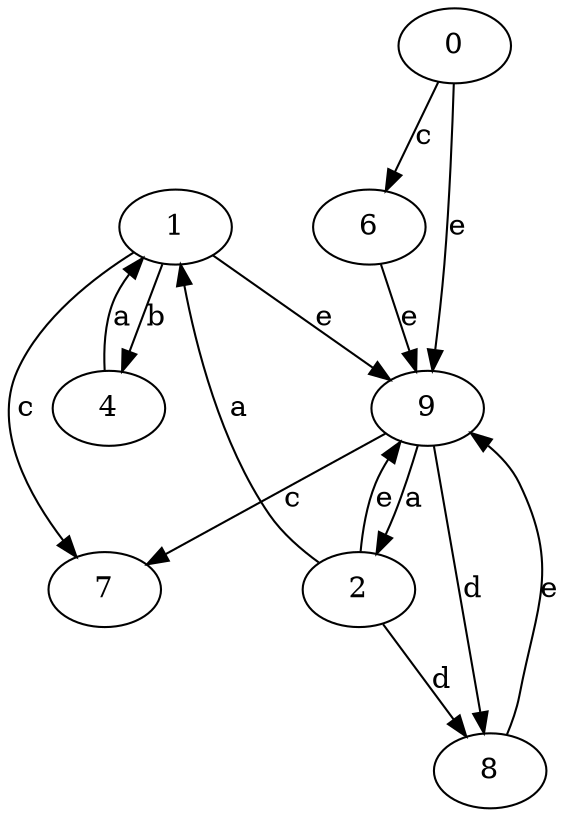 strict digraph  {
1;
2;
4;
6;
0;
7;
8;
9;
1 -> 4  [label=b];
1 -> 7  [label=c];
1 -> 9  [label=e];
2 -> 1  [label=a];
2 -> 8  [label=d];
2 -> 9  [label=e];
4 -> 1  [label=a];
6 -> 9  [label=e];
0 -> 6  [label=c];
0 -> 9  [label=e];
8 -> 9  [label=e];
9 -> 2  [label=a];
9 -> 7  [label=c];
9 -> 8  [label=d];
}

